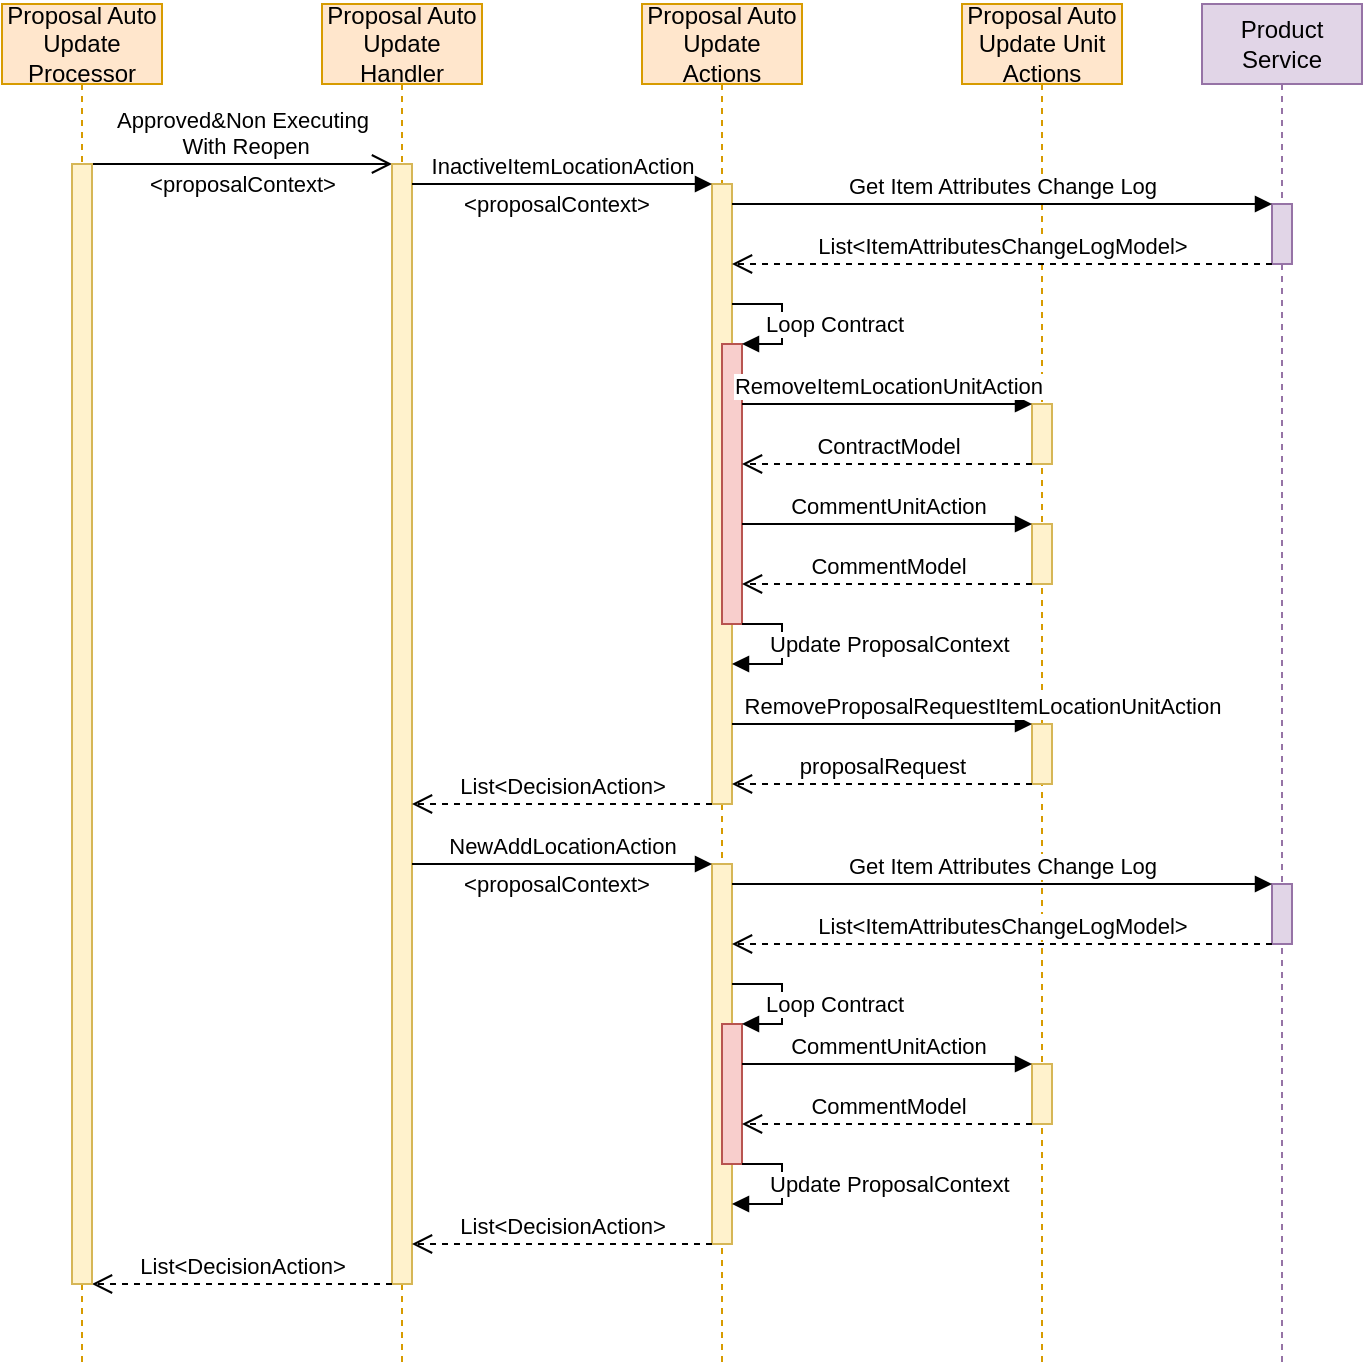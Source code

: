 <mxfile version="14.9.3" type="github">
  <diagram id="CGycDjPX22Euf9BJy-QL" name="Page-1">
    <mxGraphModel dx="1422" dy="882" grid="1" gridSize="10" guides="1" tooltips="1" connect="1" arrows="1" fold="1" page="1" pageScale="1" pageWidth="827" pageHeight="1169" math="0" shadow="0">
      <root>
        <mxCell id="0" />
        <mxCell id="1" parent="0" />
        <mxCell id="GNY0xa0mMXAM1sH0xaiu-1" value="Proposal Auto Update Handler" style="shape=umlLifeline;perimeter=lifelinePerimeter;whiteSpace=wrap;html=1;container=1;collapsible=0;recursiveResize=0;outlineConnect=0;fillColor=#ffe6cc;strokeColor=#d79b00;" parent="1" vertex="1">
          <mxGeometry x="240" y="40" width="80" height="680" as="geometry" />
        </mxCell>
        <mxCell id="GNY0xa0mMXAM1sH0xaiu-3" value="Approved&amp;amp;Non Executing&lt;br&gt;&amp;nbsp;With Reopen" style="html=1;verticalAlign=bottom;startArrow=none;startFill=0;endArrow=open;startSize=6;endSize=8;" parent="1" source="GNY0xa0mMXAM1sH0xaiu-43" target="GNY0xa0mMXAM1sH0xaiu-4" edge="1">
          <mxGeometry width="80" relative="1" as="geometry">
            <mxPoint x="100" y="120" as="sourcePoint" />
            <mxPoint x="240" y="120" as="targetPoint" />
            <Array as="points">
              <mxPoint x="140" y="120" />
            </Array>
            <mxPoint as="offset" />
          </mxGeometry>
        </mxCell>
        <mxCell id="GNY0xa0mMXAM1sH0xaiu-47" value="&amp;lt;proposalContext&amp;gt;" style="edgeLabel;html=1;align=center;verticalAlign=middle;resizable=0;points=[];" parent="GNY0xa0mMXAM1sH0xaiu-3" vertex="1" connectable="0">
          <mxGeometry x="-0.551" y="-2" relative="1" as="geometry">
            <mxPoint x="41" y="8" as="offset" />
          </mxGeometry>
        </mxCell>
        <mxCell id="GNY0xa0mMXAM1sH0xaiu-4" value="" style="html=1;points=[];perimeter=orthogonalPerimeter;fillColor=#fff2cc;strokeColor=#d6b656;" parent="1" vertex="1">
          <mxGeometry x="275" y="120" width="10" height="560" as="geometry" />
        </mxCell>
        <mxCell id="GNY0xa0mMXAM1sH0xaiu-5" value="Proposal Auto Update Actions" style="shape=umlLifeline;perimeter=lifelinePerimeter;whiteSpace=wrap;html=1;container=1;collapsible=0;recursiveResize=0;outlineConnect=0;fillColor=#ffe6cc;strokeColor=#d79b00;" parent="1" vertex="1">
          <mxGeometry x="400" y="40" width="80" height="680" as="geometry" />
        </mxCell>
        <mxCell id="GNY0xa0mMXAM1sH0xaiu-6" value="" style="html=1;points=[];perimeter=orthogonalPerimeter;fillColor=#fff2cc;strokeColor=#d6b656;" parent="GNY0xa0mMXAM1sH0xaiu-5" vertex="1">
          <mxGeometry x="35" y="90" width="10" height="310" as="geometry" />
        </mxCell>
        <mxCell id="GNY0xa0mMXAM1sH0xaiu-15" value="" style="html=1;points=[];perimeter=orthogonalPerimeter;fillColor=#f8cecc;strokeColor=#b85450;" parent="GNY0xa0mMXAM1sH0xaiu-5" vertex="1">
          <mxGeometry x="40" y="170" width="10" height="140" as="geometry" />
        </mxCell>
        <mxCell id="GNY0xa0mMXAM1sH0xaiu-16" value="Loop Contract" style="edgeStyle=orthogonalEdgeStyle;html=1;align=left;spacingLeft=2;endArrow=block;rounded=0;entryX=1;entryY=0;" parent="GNY0xa0mMXAM1sH0xaiu-5" source="GNY0xa0mMXAM1sH0xaiu-6" target="GNY0xa0mMXAM1sH0xaiu-15" edge="1">
          <mxGeometry x="0.765" y="-10" relative="1" as="geometry">
            <mxPoint x="110" y="240" as="sourcePoint" />
            <Array as="points">
              <mxPoint x="70" y="150" />
              <mxPoint x="70" y="170" />
            </Array>
            <mxPoint as="offset" />
          </mxGeometry>
        </mxCell>
        <mxCell id="GNY0xa0mMXAM1sH0xaiu-24" value="Update ProposalContext" style="edgeStyle=orthogonalEdgeStyle;html=1;align=left;spacingLeft=2;endArrow=block;rounded=0;" parent="GNY0xa0mMXAM1sH0xaiu-5" source="GNY0xa0mMXAM1sH0xaiu-15" target="GNY0xa0mMXAM1sH0xaiu-6" edge="1">
          <mxGeometry x="0.538" y="-10" relative="1" as="geometry">
            <mxPoint x="80" y="330" as="sourcePoint" />
            <Array as="points">
              <mxPoint x="70" y="310" />
              <mxPoint x="70" y="330" />
            </Array>
            <mxPoint x="85" y="350" as="targetPoint" />
            <mxPoint as="offset" />
          </mxGeometry>
        </mxCell>
        <mxCell id="GNY0xa0mMXAM1sH0xaiu-7" value="InactiveItemLocationAction" style="html=1;verticalAlign=bottom;endArrow=block;" parent="1" source="GNY0xa0mMXAM1sH0xaiu-4" target="GNY0xa0mMXAM1sH0xaiu-6" edge="1">
          <mxGeometry width="80" relative="1" as="geometry">
            <mxPoint x="320" y="140" as="sourcePoint" />
            <mxPoint x="400" y="140" as="targetPoint" />
            <Array as="points">
              <mxPoint x="320" y="130" />
            </Array>
          </mxGeometry>
        </mxCell>
        <mxCell id="GNY0xa0mMXAM1sH0xaiu-25" value="&amp;lt;proposalContext&amp;gt;" style="edgeLabel;html=1;align=center;verticalAlign=middle;resizable=0;points=[];" parent="GNY0xa0mMXAM1sH0xaiu-7" vertex="1" connectable="0">
          <mxGeometry x="-0.182" relative="1" as="geometry">
            <mxPoint x="10" y="10" as="offset" />
          </mxGeometry>
        </mxCell>
        <mxCell id="GNY0xa0mMXAM1sH0xaiu-8" value="Proposal Auto Update Unit Actions" style="shape=umlLifeline;perimeter=lifelinePerimeter;whiteSpace=wrap;html=1;container=1;collapsible=0;recursiveResize=0;outlineConnect=0;fillColor=#ffe6cc;strokeColor=#d79b00;" parent="1" vertex="1">
          <mxGeometry x="560" y="40" width="80" height="680" as="geometry" />
        </mxCell>
        <mxCell id="GNY0xa0mMXAM1sH0xaiu-9" value="" style="html=1;points=[];perimeter=orthogonalPerimeter;fillColor=#fff2cc;strokeColor=#d6b656;" parent="GNY0xa0mMXAM1sH0xaiu-8" vertex="1">
          <mxGeometry x="35" y="260" width="10" height="30" as="geometry" />
        </mxCell>
        <mxCell id="GNY0xa0mMXAM1sH0xaiu-12" value="" style="html=1;points=[];perimeter=orthogonalPerimeter;fillColor=#fff2cc;strokeColor=#d6b656;" parent="GNY0xa0mMXAM1sH0xaiu-8" vertex="1">
          <mxGeometry x="35" y="200" width="10" height="30" as="geometry" />
        </mxCell>
        <mxCell id="GNY0xa0mMXAM1sH0xaiu-37" value="" style="html=1;points=[];perimeter=orthogonalPerimeter;fillColor=#fff2cc;strokeColor=#d6b656;" parent="GNY0xa0mMXAM1sH0xaiu-8" vertex="1">
          <mxGeometry x="35" y="530" width="10" height="30" as="geometry" />
        </mxCell>
        <mxCell id="GNY0xa0mMXAM1sH0xaiu-10" value="CommentUnitAction" style="html=1;verticalAlign=bottom;endArrow=block;" parent="1" source="GNY0xa0mMXAM1sH0xaiu-15" target="GNY0xa0mMXAM1sH0xaiu-9" edge="1">
          <mxGeometry width="80" relative="1" as="geometry">
            <mxPoint x="480" y="150" as="sourcePoint" />
            <mxPoint x="560" y="150" as="targetPoint" />
            <Array as="points">
              <mxPoint x="490" y="300" />
            </Array>
            <mxPoint as="offset" />
          </mxGeometry>
        </mxCell>
        <mxCell id="GNY0xa0mMXAM1sH0xaiu-11" value="CommentModel" style="html=1;verticalAlign=bottom;endArrow=open;dashed=1;endSize=8;" parent="1" source="GNY0xa0mMXAM1sH0xaiu-9" target="GNY0xa0mMXAM1sH0xaiu-15" edge="1">
          <mxGeometry relative="1" as="geometry">
            <mxPoint x="580" y="170" as="sourcePoint" />
            <mxPoint x="500" y="170" as="targetPoint" />
            <Array as="points">
              <mxPoint x="560" y="330" />
            </Array>
            <mxPoint as="offset" />
          </mxGeometry>
        </mxCell>
        <mxCell id="GNY0xa0mMXAM1sH0xaiu-13" value="RemoveItemLocationUnitAction" style="html=1;verticalAlign=bottom;endArrow=block;" parent="1" source="GNY0xa0mMXAM1sH0xaiu-15" target="GNY0xa0mMXAM1sH0xaiu-12" edge="1">
          <mxGeometry width="80" relative="1" as="geometry">
            <mxPoint x="490" y="220" as="sourcePoint" />
            <mxPoint x="540" y="210" as="targetPoint" />
            <Array as="points">
              <mxPoint x="470" y="240" />
            </Array>
          </mxGeometry>
        </mxCell>
        <mxCell id="GNY0xa0mMXAM1sH0xaiu-14" value="ContractModel" style="html=1;verticalAlign=bottom;endArrow=open;dashed=1;endSize=8;" parent="1" source="GNY0xa0mMXAM1sH0xaiu-12" target="GNY0xa0mMXAM1sH0xaiu-15" edge="1">
          <mxGeometry relative="1" as="geometry">
            <mxPoint x="560" y="220" as="sourcePoint" />
            <mxPoint x="480" y="260" as="targetPoint" />
            <Array as="points">
              <mxPoint x="560" y="270" />
            </Array>
          </mxGeometry>
        </mxCell>
        <mxCell id="GNY0xa0mMXAM1sH0xaiu-17" value="Product Service" style="shape=umlLifeline;perimeter=lifelinePerimeter;whiteSpace=wrap;html=1;container=1;collapsible=0;recursiveResize=0;outlineConnect=0;fillColor=#e1d5e7;strokeColor=#9673a6;" parent="1" vertex="1">
          <mxGeometry x="680" y="40" width="80" height="680" as="geometry" />
        </mxCell>
        <mxCell id="GNY0xa0mMXAM1sH0xaiu-20" value="" style="html=1;points=[];perimeter=orthogonalPerimeter;fillColor=#e1d5e7;strokeColor=#9673a6;" parent="GNY0xa0mMXAM1sH0xaiu-17" vertex="1">
          <mxGeometry x="35" y="100" width="10" height="30" as="geometry" />
        </mxCell>
        <mxCell id="GNY0xa0mMXAM1sH0xaiu-44" value="" style="html=1;points=[];perimeter=orthogonalPerimeter;fillColor=#e1d5e7;strokeColor=#9673a6;" parent="GNY0xa0mMXAM1sH0xaiu-17" vertex="1">
          <mxGeometry x="35" y="440" width="10" height="30" as="geometry" />
        </mxCell>
        <mxCell id="GNY0xa0mMXAM1sH0xaiu-19" value="Get Item Attributes Change Log" style="html=1;verticalAlign=bottom;endArrow=block;" parent="1" source="GNY0xa0mMXAM1sH0xaiu-6" target="GNY0xa0mMXAM1sH0xaiu-20" edge="1">
          <mxGeometry width="80" relative="1" as="geometry">
            <mxPoint x="420" y="140" as="sourcePoint" />
            <mxPoint x="500" y="140" as="targetPoint" />
            <Array as="points">
              <mxPoint x="450" y="140" />
            </Array>
          </mxGeometry>
        </mxCell>
        <mxCell id="GNY0xa0mMXAM1sH0xaiu-21" value="List&amp;lt;ItemAttributesChangeLogModel&amp;gt;" style="html=1;verticalAlign=bottom;endArrow=open;dashed=1;endSize=8;" parent="1" source="GNY0xa0mMXAM1sH0xaiu-20" target="GNY0xa0mMXAM1sH0xaiu-6" edge="1">
          <mxGeometry relative="1" as="geometry">
            <mxPoint x="680" y="160" as="sourcePoint" />
            <mxPoint x="600" y="160" as="targetPoint" />
            <Array as="points">
              <mxPoint x="670" y="170" />
            </Array>
          </mxGeometry>
        </mxCell>
        <mxCell id="GNY0xa0mMXAM1sH0xaiu-26" value="List&amp;lt;DecisionAction&amp;gt;" style="html=1;verticalAlign=bottom;endArrow=open;dashed=1;endSize=8;" parent="1" source="GNY0xa0mMXAM1sH0xaiu-6" target="GNY0xa0mMXAM1sH0xaiu-4" edge="1">
          <mxGeometry relative="1" as="geometry">
            <mxPoint x="380" y="380" as="sourcePoint" />
            <mxPoint x="300" y="380" as="targetPoint" />
            <Array as="points">
              <mxPoint x="370" y="440" />
            </Array>
          </mxGeometry>
        </mxCell>
        <mxCell id="GNY0xa0mMXAM1sH0xaiu-27" value="" style="html=1;points=[];perimeter=orthogonalPerimeter;fillColor=#fff2cc;strokeColor=#d6b656;" parent="1" vertex="1">
          <mxGeometry x="435" y="470" width="10" height="190" as="geometry" />
        </mxCell>
        <mxCell id="GNY0xa0mMXAM1sH0xaiu-28" value="NewAddLocationAction" style="html=1;verticalAlign=bottom;endArrow=block;" parent="1" source="GNY0xa0mMXAM1sH0xaiu-4" target="GNY0xa0mMXAM1sH0xaiu-27" edge="1">
          <mxGeometry width="80" relative="1" as="geometry">
            <mxPoint x="295" y="140" as="sourcePoint" />
            <mxPoint x="405" y="140" as="targetPoint" />
            <Array as="points">
              <mxPoint x="360" y="470" />
            </Array>
          </mxGeometry>
        </mxCell>
        <mxCell id="GNY0xa0mMXAM1sH0xaiu-29" value="&amp;lt;proposalContext&amp;gt;" style="edgeLabel;html=1;align=center;verticalAlign=middle;resizable=0;points=[];" parent="GNY0xa0mMXAM1sH0xaiu-28" vertex="1" connectable="0">
          <mxGeometry x="-0.182" relative="1" as="geometry">
            <mxPoint x="10" y="10" as="offset" />
          </mxGeometry>
        </mxCell>
        <mxCell id="GNY0xa0mMXAM1sH0xaiu-30" value="" style="html=1;points=[];perimeter=orthogonalPerimeter;fillColor=#fff2cc;strokeColor=#d6b656;" parent="1" vertex="1">
          <mxGeometry x="595" y="400" width="10" height="30" as="geometry" />
        </mxCell>
        <mxCell id="GNY0xa0mMXAM1sH0xaiu-31" value="RemoveProposalRequestItemLocationUnitAction" style="html=1;verticalAlign=bottom;endArrow=block;" parent="1" source="GNY0xa0mMXAM1sH0xaiu-6" target="GNY0xa0mMXAM1sH0xaiu-30" edge="1">
          <mxGeometry x="0.667" width="80" relative="1" as="geometry">
            <mxPoint x="460" y="250" as="sourcePoint" />
            <mxPoint x="605" y="250" as="targetPoint" />
            <Array as="points">
              <mxPoint x="470" y="400" />
            </Array>
            <mxPoint as="offset" />
          </mxGeometry>
        </mxCell>
        <mxCell id="GNY0xa0mMXAM1sH0xaiu-32" value="proposalRequest" style="html=1;verticalAlign=bottom;endArrow=open;dashed=1;endSize=8;" parent="1" source="GNY0xa0mMXAM1sH0xaiu-30" target="GNY0xa0mMXAM1sH0xaiu-6" edge="1">
          <mxGeometry relative="1" as="geometry">
            <mxPoint x="590" y="430" as="sourcePoint" />
            <mxPoint x="445" y="430" as="targetPoint" />
            <Array as="points">
              <mxPoint x="555" y="430" />
            </Array>
            <mxPoint as="offset" />
          </mxGeometry>
        </mxCell>
        <mxCell id="GNY0xa0mMXAM1sH0xaiu-33" value="List&amp;lt;DecisionAction&amp;gt;" style="html=1;verticalAlign=bottom;endArrow=open;dashed=1;endSize=8;" parent="1" source="GNY0xa0mMXAM1sH0xaiu-27" target="GNY0xa0mMXAM1sH0xaiu-4" edge="1">
          <mxGeometry relative="1" as="geometry">
            <mxPoint x="445" y="450" as="sourcePoint" />
            <mxPoint x="295" y="450" as="targetPoint" />
            <Array as="points">
              <mxPoint x="390" y="660" />
            </Array>
          </mxGeometry>
        </mxCell>
        <mxCell id="GNY0xa0mMXAM1sH0xaiu-34" value="" style="html=1;points=[];perimeter=orthogonalPerimeter;fillColor=#f8cecc;strokeColor=#b85450;" parent="1" vertex="1">
          <mxGeometry x="440" y="550" width="10" height="70" as="geometry" />
        </mxCell>
        <mxCell id="GNY0xa0mMXAM1sH0xaiu-35" value="Update ProposalContext" style="edgeStyle=orthogonalEdgeStyle;html=1;align=left;spacingLeft=2;endArrow=block;rounded=0;" parent="1" source="GNY0xa0mMXAM1sH0xaiu-34" edge="1">
          <mxGeometry x="0.538" y="-10" relative="1" as="geometry">
            <mxPoint x="450" y="590" as="sourcePoint" />
            <Array as="points">
              <mxPoint x="470" y="620" />
              <mxPoint x="470" y="640" />
            </Array>
            <mxPoint x="445" y="640" as="targetPoint" />
            <mxPoint as="offset" />
          </mxGeometry>
        </mxCell>
        <mxCell id="GNY0xa0mMXAM1sH0xaiu-36" value="Loop Contract" style="edgeStyle=orthogonalEdgeStyle;html=1;align=left;spacingLeft=2;endArrow=block;rounded=0;" parent="1" target="GNY0xa0mMXAM1sH0xaiu-34" edge="1">
          <mxGeometry x="0.765" y="-10" relative="1" as="geometry">
            <mxPoint x="445" y="530" as="sourcePoint" />
            <Array as="points">
              <mxPoint x="470" y="530" />
              <mxPoint x="470" y="550" />
            </Array>
            <mxPoint x="475" y="560" as="targetPoint" />
            <mxPoint as="offset" />
          </mxGeometry>
        </mxCell>
        <mxCell id="GNY0xa0mMXAM1sH0xaiu-39" value="CommentModel" style="html=1;verticalAlign=bottom;endArrow=open;dashed=1;endSize=8;" parent="1" source="GNY0xa0mMXAM1sH0xaiu-37" target="GNY0xa0mMXAM1sH0xaiu-34" edge="1">
          <mxGeometry relative="1" as="geometry">
            <mxPoint x="580" y="430" as="sourcePoint" />
            <mxPoint x="450" y="590" as="targetPoint" />
            <Array as="points">
              <mxPoint x="560" y="600" />
            </Array>
            <mxPoint as="offset" />
          </mxGeometry>
        </mxCell>
        <mxCell id="GNY0xa0mMXAM1sH0xaiu-38" value="CommentUnitAction" style="html=1;verticalAlign=bottom;endArrow=block;" parent="1" source="GNY0xa0mMXAM1sH0xaiu-34" target="GNY0xa0mMXAM1sH0xaiu-37" edge="1">
          <mxGeometry width="80" relative="1" as="geometry">
            <mxPoint x="450" y="560" as="sourcePoint" />
            <mxPoint x="560" y="410" as="targetPoint" />
            <Array as="points">
              <mxPoint x="490" y="570" />
            </Array>
            <mxPoint as="offset" />
          </mxGeometry>
        </mxCell>
        <mxCell id="GNY0xa0mMXAM1sH0xaiu-41" value="List&amp;lt;DecisionAction&amp;gt;" style="html=1;verticalAlign=bottom;endArrow=open;dashed=1;endSize=8;" parent="1" source="GNY0xa0mMXAM1sH0xaiu-4" target="GNY0xa0mMXAM1sH0xaiu-43" edge="1">
          <mxGeometry relative="1" as="geometry">
            <mxPoint x="240" y="610" as="sourcePoint" />
            <mxPoint x="100" y="620" as="targetPoint" />
            <Array as="points">
              <mxPoint x="180" y="680" />
            </Array>
          </mxGeometry>
        </mxCell>
        <mxCell id="GNY0xa0mMXAM1sH0xaiu-42" value="Proposal Auto Update Processor" style="shape=umlLifeline;perimeter=lifelinePerimeter;whiteSpace=wrap;html=1;container=1;collapsible=0;recursiveResize=0;outlineConnect=0;fillColor=#ffe6cc;strokeColor=#d79b00;" parent="1" vertex="1">
          <mxGeometry x="80" y="40" width="80" height="680" as="geometry" />
        </mxCell>
        <mxCell id="GNY0xa0mMXAM1sH0xaiu-43" value="" style="html=1;points=[];perimeter=orthogonalPerimeter;fillColor=#fff2cc;strokeColor=#d6b656;" parent="GNY0xa0mMXAM1sH0xaiu-42" vertex="1">
          <mxGeometry x="35" y="80" width="10" height="560" as="geometry" />
        </mxCell>
        <mxCell id="GNY0xa0mMXAM1sH0xaiu-45" value="Get Item Attributes Change Log" style="html=1;verticalAlign=bottom;endArrow=block;" parent="1" source="GNY0xa0mMXAM1sH0xaiu-27" target="GNY0xa0mMXAM1sH0xaiu-44" edge="1">
          <mxGeometry width="80" relative="1" as="geometry">
            <mxPoint x="445" y="480" as="sourcePoint" />
            <mxPoint x="500" y="480" as="targetPoint" />
            <Array as="points">
              <mxPoint x="450" y="480" />
            </Array>
          </mxGeometry>
        </mxCell>
        <mxCell id="GNY0xa0mMXAM1sH0xaiu-46" value="List&amp;lt;ItemAttributesChangeLogModel&amp;gt;" style="html=1;verticalAlign=bottom;endArrow=open;dashed=1;endSize=8;" parent="1" source="GNY0xa0mMXAM1sH0xaiu-44" target="GNY0xa0mMXAM1sH0xaiu-27" edge="1">
          <mxGeometry relative="1" as="geometry">
            <mxPoint x="680" y="500" as="sourcePoint" />
            <mxPoint x="445" y="510" as="targetPoint" />
            <Array as="points">
              <mxPoint x="670" y="510" />
            </Array>
          </mxGeometry>
        </mxCell>
      </root>
    </mxGraphModel>
  </diagram>
</mxfile>
